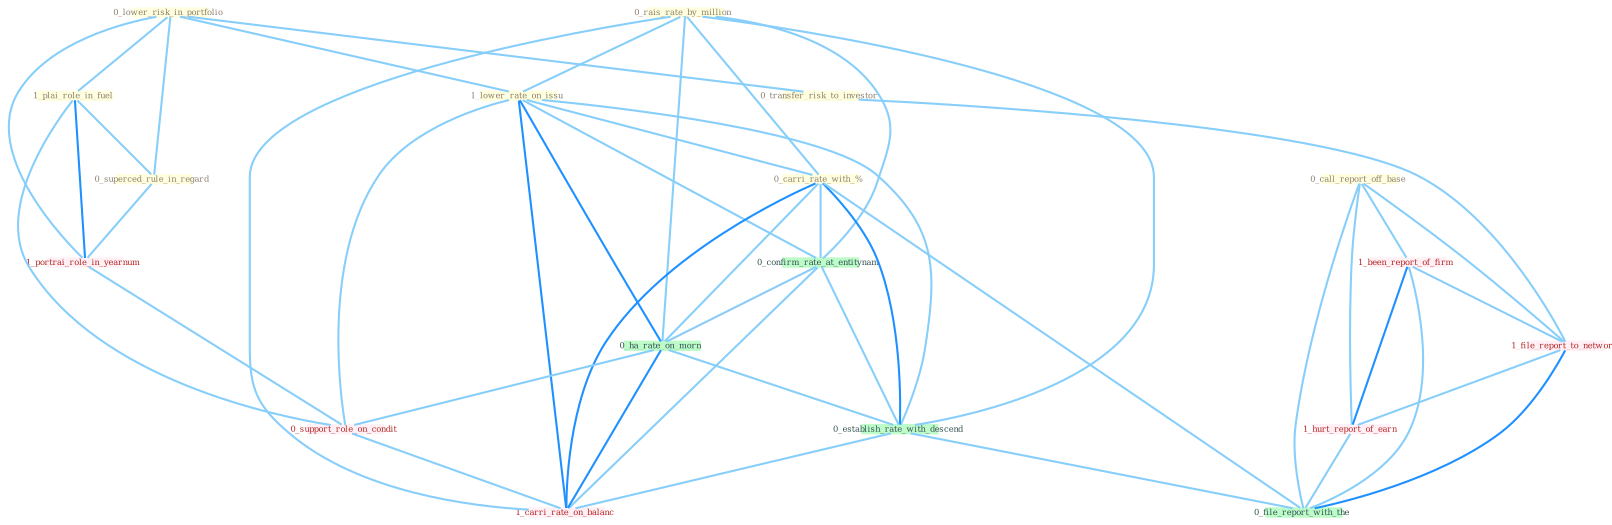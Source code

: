 Graph G{ 
    node
    [shape=polygon,style=filled,width=.5,height=.06,color="#BDFCC9",fixedsize=true,fontsize=4,
    fontcolor="#2f4f4f"];
    {node
    [color="#ffffe0", fontcolor="#8b7d6b"] "0_lower_risk_in_portfolio " "0_rais_rate_by_million " "0_call_report_off_base " "1_lower_rate_on_issu " "1_plai_role_in_fuel " "0_transfer_risk_to_investor " "0_carri_rate_with_% " "0_superced_rule_in_regard "}
{node [color="#fff0f5", fontcolor="#b22222"] "1_been_report_of_firm " "1_file_report_to_network " "1_portrai_role_in_yearnum " "1_hurt_report_of_earn " "0_support_role_on_condit " "1_carri_rate_on_balanc "}
edge [color="#B0E2FF"];

	"0_lower_risk_in_portfolio " -- "1_lower_rate_on_issu " [w="1", color="#87cefa" ];
	"0_lower_risk_in_portfolio " -- "1_plai_role_in_fuel " [w="1", color="#87cefa" ];
	"0_lower_risk_in_portfolio " -- "0_transfer_risk_to_investor " [w="1", color="#87cefa" ];
	"0_lower_risk_in_portfolio " -- "0_superced_rule_in_regard " [w="1", color="#87cefa" ];
	"0_lower_risk_in_portfolio " -- "1_portrai_role_in_yearnum " [w="1", color="#87cefa" ];
	"0_rais_rate_by_million " -- "1_lower_rate_on_issu " [w="1", color="#87cefa" ];
	"0_rais_rate_by_million " -- "0_carri_rate_with_% " [w="1", color="#87cefa" ];
	"0_rais_rate_by_million " -- "0_confirm_rate_at_entitynam " [w="1", color="#87cefa" ];
	"0_rais_rate_by_million " -- "0_ha_rate_on_morn " [w="1", color="#87cefa" ];
	"0_rais_rate_by_million " -- "0_establish_rate_with_descend " [w="1", color="#87cefa" ];
	"0_rais_rate_by_million " -- "1_carri_rate_on_balanc " [w="1", color="#87cefa" ];
	"0_call_report_off_base " -- "1_been_report_of_firm " [w="1", color="#87cefa" ];
	"0_call_report_off_base " -- "1_file_report_to_network " [w="1", color="#87cefa" ];
	"0_call_report_off_base " -- "1_hurt_report_of_earn " [w="1", color="#87cefa" ];
	"0_call_report_off_base " -- "0_file_report_with_the " [w="1", color="#87cefa" ];
	"1_lower_rate_on_issu " -- "0_carri_rate_with_% " [w="1", color="#87cefa" ];
	"1_lower_rate_on_issu " -- "0_confirm_rate_at_entitynam " [w="1", color="#87cefa" ];
	"1_lower_rate_on_issu " -- "0_ha_rate_on_morn " [w="2", color="#1e90ff" , len=0.8];
	"1_lower_rate_on_issu " -- "0_support_role_on_condit " [w="1", color="#87cefa" ];
	"1_lower_rate_on_issu " -- "0_establish_rate_with_descend " [w="1", color="#87cefa" ];
	"1_lower_rate_on_issu " -- "1_carri_rate_on_balanc " [w="2", color="#1e90ff" , len=0.8];
	"1_plai_role_in_fuel " -- "0_superced_rule_in_regard " [w="1", color="#87cefa" ];
	"1_plai_role_in_fuel " -- "1_portrai_role_in_yearnum " [w="2", color="#1e90ff" , len=0.8];
	"1_plai_role_in_fuel " -- "0_support_role_on_condit " [w="1", color="#87cefa" ];
	"0_transfer_risk_to_investor " -- "1_file_report_to_network " [w="1", color="#87cefa" ];
	"0_carri_rate_with_% " -- "0_confirm_rate_at_entitynam " [w="1", color="#87cefa" ];
	"0_carri_rate_with_% " -- "0_ha_rate_on_morn " [w="1", color="#87cefa" ];
	"0_carri_rate_with_% " -- "0_establish_rate_with_descend " [w="2", color="#1e90ff" , len=0.8];
	"0_carri_rate_with_% " -- "1_carri_rate_on_balanc " [w="2", color="#1e90ff" , len=0.8];
	"0_carri_rate_with_% " -- "0_file_report_with_the " [w="1", color="#87cefa" ];
	"0_superced_rule_in_regard " -- "1_portrai_role_in_yearnum " [w="1", color="#87cefa" ];
	"0_confirm_rate_at_entitynam " -- "0_ha_rate_on_morn " [w="1", color="#87cefa" ];
	"0_confirm_rate_at_entitynam " -- "0_establish_rate_with_descend " [w="1", color="#87cefa" ];
	"0_confirm_rate_at_entitynam " -- "1_carri_rate_on_balanc " [w="1", color="#87cefa" ];
	"1_been_report_of_firm " -- "1_file_report_to_network " [w="1", color="#87cefa" ];
	"1_been_report_of_firm " -- "1_hurt_report_of_earn " [w="2", color="#1e90ff" , len=0.8];
	"1_been_report_of_firm " -- "0_file_report_with_the " [w="1", color="#87cefa" ];
	"1_file_report_to_network " -- "1_hurt_report_of_earn " [w="1", color="#87cefa" ];
	"1_file_report_to_network " -- "0_file_report_with_the " [w="2", color="#1e90ff" , len=0.8];
	"1_portrai_role_in_yearnum " -- "0_support_role_on_condit " [w="1", color="#87cefa" ];
	"0_ha_rate_on_morn " -- "0_support_role_on_condit " [w="1", color="#87cefa" ];
	"0_ha_rate_on_morn " -- "0_establish_rate_with_descend " [w="1", color="#87cefa" ];
	"0_ha_rate_on_morn " -- "1_carri_rate_on_balanc " [w="2", color="#1e90ff" , len=0.8];
	"1_hurt_report_of_earn " -- "0_file_report_with_the " [w="1", color="#87cefa" ];
	"0_support_role_on_condit " -- "1_carri_rate_on_balanc " [w="1", color="#87cefa" ];
	"0_establish_rate_with_descend " -- "1_carri_rate_on_balanc " [w="1", color="#87cefa" ];
	"0_establish_rate_with_descend " -- "0_file_report_with_the " [w="1", color="#87cefa" ];
}